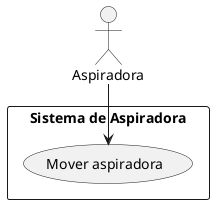 @startuml
actor Aspiradora

rectangle "Sistema de Aspiradora" {
    usecase "Mover aspiradora"
}

Aspiradora --> "Mover aspiradora"
@enduml
